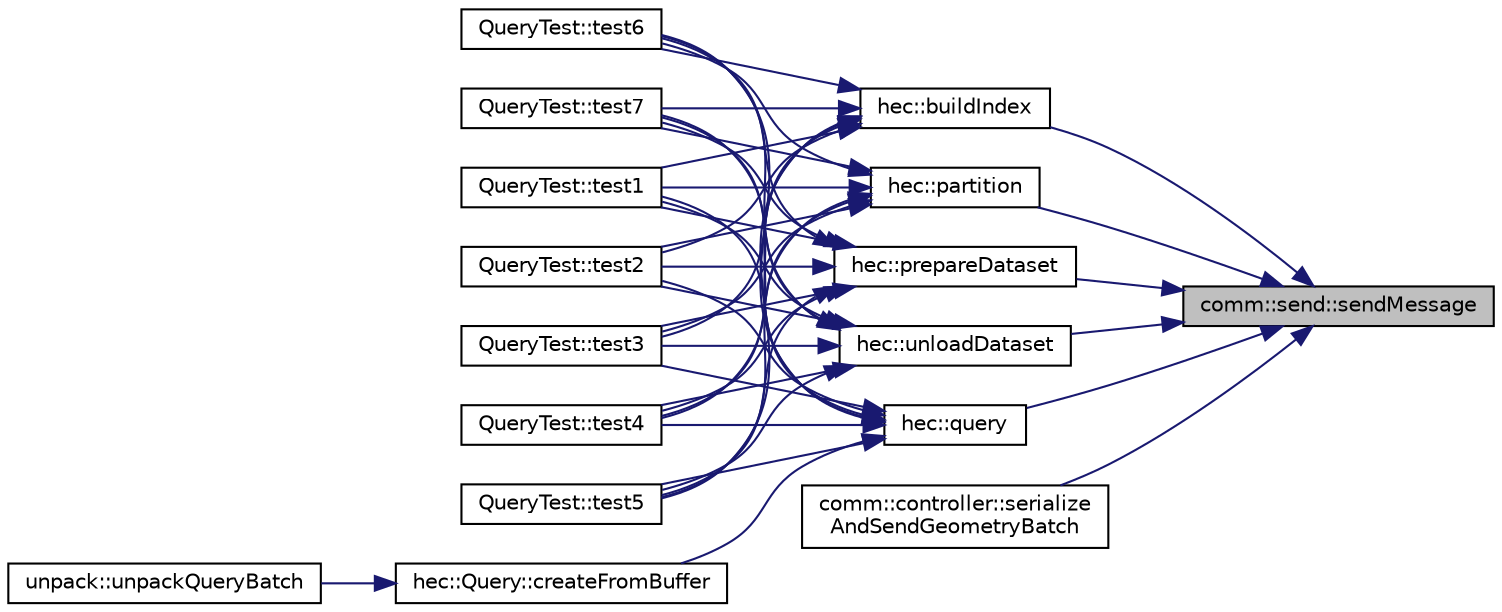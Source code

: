 digraph "comm::send::sendMessage"
{
 // LATEX_PDF_SIZE
  bgcolor="transparent";
  edge [fontname="Helvetica",fontsize="10",labelfontname="Helvetica",labelfontsize="10"];
  node [fontname="Helvetica",fontsize="10",shape=record];
  rankdir="RL";
  Node1 [label="comm::send::sendMessage",height=0.2,width=0.4,color="black", fillcolor="grey75", style="filled", fontcolor="black",tooltip="Sends a message containing dataset metadata."];
  Node1 -> Node2 [dir="back",color="midnightblue",fontsize="10",style="solid",fontname="Helvetica"];
  Node2 [label="hec::buildIndex",height=0.2,width=0.4,color="black",URL="$namespacehec.html#a667f9281ca7b9f4bddb29617c5c8eed3",tooltip="Build index of indexType for the given datasets."];
  Node2 -> Node3 [dir="back",color="midnightblue",fontsize="10",style="solid",fontname="Helvetica"];
  Node3 [label="QueryTest::test1",height=0.2,width=0.4,color="black",URL="$classQueryTest.html#a768797dd581d67d0d55abade399aa1e8",tooltip="Spatial find relation count join between polygons."];
  Node2 -> Node4 [dir="back",color="midnightblue",fontsize="10",style="solid",fontname="Helvetica"];
  Node4 [label="QueryTest::test2",height=0.2,width=0.4,color="black",URL="$classQueryTest.html#a94b6511d0ece11297b48f9aeeb3a5c9d",tooltip="Spatial intersection collect join between polygons."];
  Node2 -> Node5 [dir="back",color="midnightblue",fontsize="10",style="solid",fontname="Helvetica"];
  Node5 [label="QueryTest::test3",height=0.2,width=0.4,color="black",URL="$classQueryTest.html#a0d5116fe2abebe6169b9bee1fd81223a",tooltip="Spatial equal join collect between polygons-linestrings."];
  Node2 -> Node6 [dir="back",color="midnightblue",fontsize="10",style="solid",fontname="Helvetica"];
  Node6 [label="QueryTest::test4",height=0.2,width=0.4,color="black",URL="$classQueryTest.html#a5b91d83aac169ec838bda1b72017ad66",tooltip="Batch knn on points."];
  Node2 -> Node7 [dir="back",color="midnightblue",fontsize="10",style="solid",fontname="Helvetica"];
  Node7 [label="QueryTest::test5",height=0.2,width=0.4,color="black",URL="$classQueryTest.html#a27ab28e9fc4da4341a416205e0bdf8ef",tooltip="Batch range on points count."];
  Node2 -> Node8 [dir="back",color="midnightblue",fontsize="10",style="solid",fontname="Helvetica"];
  Node8 [label="QueryTest::test6",height=0.2,width=0.4,color="black",URL="$classQueryTest.html#a4c79c0f0e369a6ec251d7ae577ceac0a",tooltip="Batch range collect on polygons."];
  Node2 -> Node9 [dir="back",color="midnightblue",fontsize="10",style="solid",fontname="Helvetica"];
  Node9 [label="QueryTest::test7",height=0.2,width=0.4,color="black",URL="$classQueryTest.html#a0f68fb76cb8ec8ed390c920cab0493c2",tooltip="Distance join collect on points."];
  Node1 -> Node10 [dir="back",color="midnightblue",fontsize="10",style="solid",fontname="Helvetica"];
  Node10 [label="hec::partition",height=0.2,width=0.4,color="black",URL="$namespacehec.html#a5d57e7b4b63b7075d40c27362719ebfb",tooltip="Partition dataset(s) across the system."];
  Node10 -> Node3 [dir="back",color="midnightblue",fontsize="10",style="solid",fontname="Helvetica"];
  Node10 -> Node4 [dir="back",color="midnightblue",fontsize="10",style="solid",fontname="Helvetica"];
  Node10 -> Node5 [dir="back",color="midnightblue",fontsize="10",style="solid",fontname="Helvetica"];
  Node10 -> Node6 [dir="back",color="midnightblue",fontsize="10",style="solid",fontname="Helvetica"];
  Node10 -> Node7 [dir="back",color="midnightblue",fontsize="10",style="solid",fontname="Helvetica"];
  Node10 -> Node8 [dir="back",color="midnightblue",fontsize="10",style="solid",fontname="Helvetica"];
  Node10 -> Node9 [dir="back",color="midnightblue",fontsize="10",style="solid",fontname="Helvetica"];
  Node1 -> Node11 [dir="back",color="midnightblue",fontsize="10",style="solid",fontname="Helvetica"];
  Node11 [label="hec::prepareDataset",height=0.2,width=0.4,color="black",URL="$namespacehec.html#ada0d63637dbdd2a43312d12ca2b99aa3",tooltip="Prepares a dataset object for handling. Must always be called before partitionDataset() and/or loadDa..."];
  Node11 -> Node3 [dir="back",color="midnightblue",fontsize="10",style="solid",fontname="Helvetica"];
  Node11 -> Node4 [dir="back",color="midnightblue",fontsize="10",style="solid",fontname="Helvetica"];
  Node11 -> Node5 [dir="back",color="midnightblue",fontsize="10",style="solid",fontname="Helvetica"];
  Node11 -> Node6 [dir="back",color="midnightblue",fontsize="10",style="solid",fontname="Helvetica"];
  Node11 -> Node7 [dir="back",color="midnightblue",fontsize="10",style="solid",fontname="Helvetica"];
  Node11 -> Node8 [dir="back",color="midnightblue",fontsize="10",style="solid",fontname="Helvetica"];
  Node11 -> Node9 [dir="back",color="midnightblue",fontsize="10",style="solid",fontname="Helvetica"];
  Node1 -> Node12 [dir="back",color="midnightblue",fontsize="10",style="solid",fontname="Helvetica"];
  Node12 [label="hec::query",height=0.2,width=0.4,color="black",URL="$namespacehec.html#a03d4576d9cbca196b6e525712d2a5ca7",tooltip="Run a query described by the passed object."];
  Node12 -> Node13 [dir="back",color="midnightblue",fontsize="10",style="solid",fontname="Helvetica"];
  Node13 [label="hec::Query::createFromBuffer",height=0.2,width=0.4,color="black",URL="$structhec_1_1Query.html#aa3a10c138dac55c1f6da6d968c4e1eda",tooltip="creates a Query instance of the appropriate derived type based on the given serialized buffer."];
  Node13 -> Node14 [dir="back",color="midnightblue",fontsize="10",style="solid",fontname="Helvetica"];
  Node14 [label="unpack::unpackQueryBatch",height=0.2,width=0.4,color="black",URL="$namespaceunpack.html#a1b47fa01177fd323f954ab95dc06d4ca",tooltip="Unpacks a query batch message."];
  Node12 -> Node3 [dir="back",color="midnightblue",fontsize="10",style="solid",fontname="Helvetica"];
  Node12 -> Node4 [dir="back",color="midnightblue",fontsize="10",style="solid",fontname="Helvetica"];
  Node12 -> Node5 [dir="back",color="midnightblue",fontsize="10",style="solid",fontname="Helvetica"];
  Node12 -> Node6 [dir="back",color="midnightblue",fontsize="10",style="solid",fontname="Helvetica"];
  Node12 -> Node7 [dir="back",color="midnightblue",fontsize="10",style="solid",fontname="Helvetica"];
  Node12 -> Node8 [dir="back",color="midnightblue",fontsize="10",style="solid",fontname="Helvetica"];
  Node12 -> Node9 [dir="back",color="midnightblue",fontsize="10",style="solid",fontname="Helvetica"];
  Node1 -> Node15 [dir="back",color="midnightblue",fontsize="10",style="solid",fontname="Helvetica"];
  Node15 [label="comm::controller::serialize\lAndSendGeometryBatch",height=0.2,width=0.4,color="black",URL="$namespacecomm_1_1controller.html#af0973ea7d9d0b74c64dffbd347d44fe3",tooltip="Serializes a geometry batch and sends it to the appropriate ranks. All the information is stored in t..."];
  Node1 -> Node16 [dir="back",color="midnightblue",fontsize="10",style="solid",fontname="Helvetica"];
  Node16 [label="hec::unloadDataset",height=0.2,width=0.4,color="black",URL="$namespacehec.html#ae57670082120170419987ec1f9938079",tooltip="Unloads the dataset with the given datasetID from Hecatoncheir. The datasetID will no longer be valid..."];
  Node16 -> Node3 [dir="back",color="midnightblue",fontsize="10",style="solid",fontname="Helvetica"];
  Node16 -> Node4 [dir="back",color="midnightblue",fontsize="10",style="solid",fontname="Helvetica"];
  Node16 -> Node5 [dir="back",color="midnightblue",fontsize="10",style="solid",fontname="Helvetica"];
  Node16 -> Node6 [dir="back",color="midnightblue",fontsize="10",style="solid",fontname="Helvetica"];
  Node16 -> Node7 [dir="back",color="midnightblue",fontsize="10",style="solid",fontname="Helvetica"];
  Node16 -> Node8 [dir="back",color="midnightblue",fontsize="10",style="solid",fontname="Helvetica"];
  Node16 -> Node9 [dir="back",color="midnightblue",fontsize="10",style="solid",fontname="Helvetica"];
}

